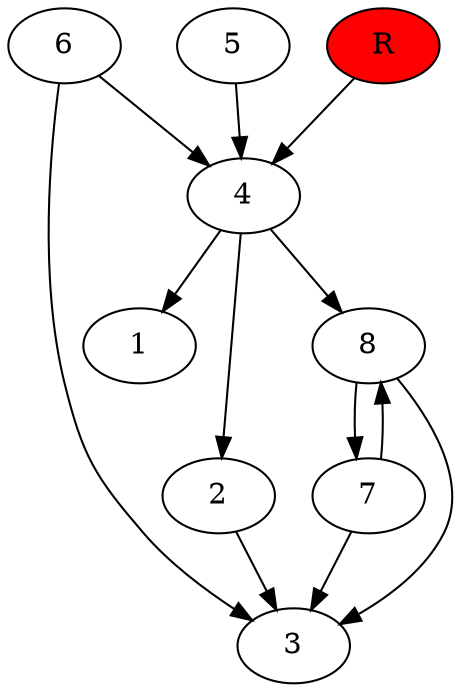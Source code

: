 digraph prb64576 {
	1
	2
	3
	4
	5
	6
	7
	8
	R [fillcolor="#ff0000" style=filled]
	2 -> 3
	4 -> 1
	4 -> 2
	4 -> 8
	5 -> 4
	6 -> 3
	6 -> 4
	7 -> 3
	7 -> 8
	8 -> 3
	8 -> 7
	R -> 4
}
